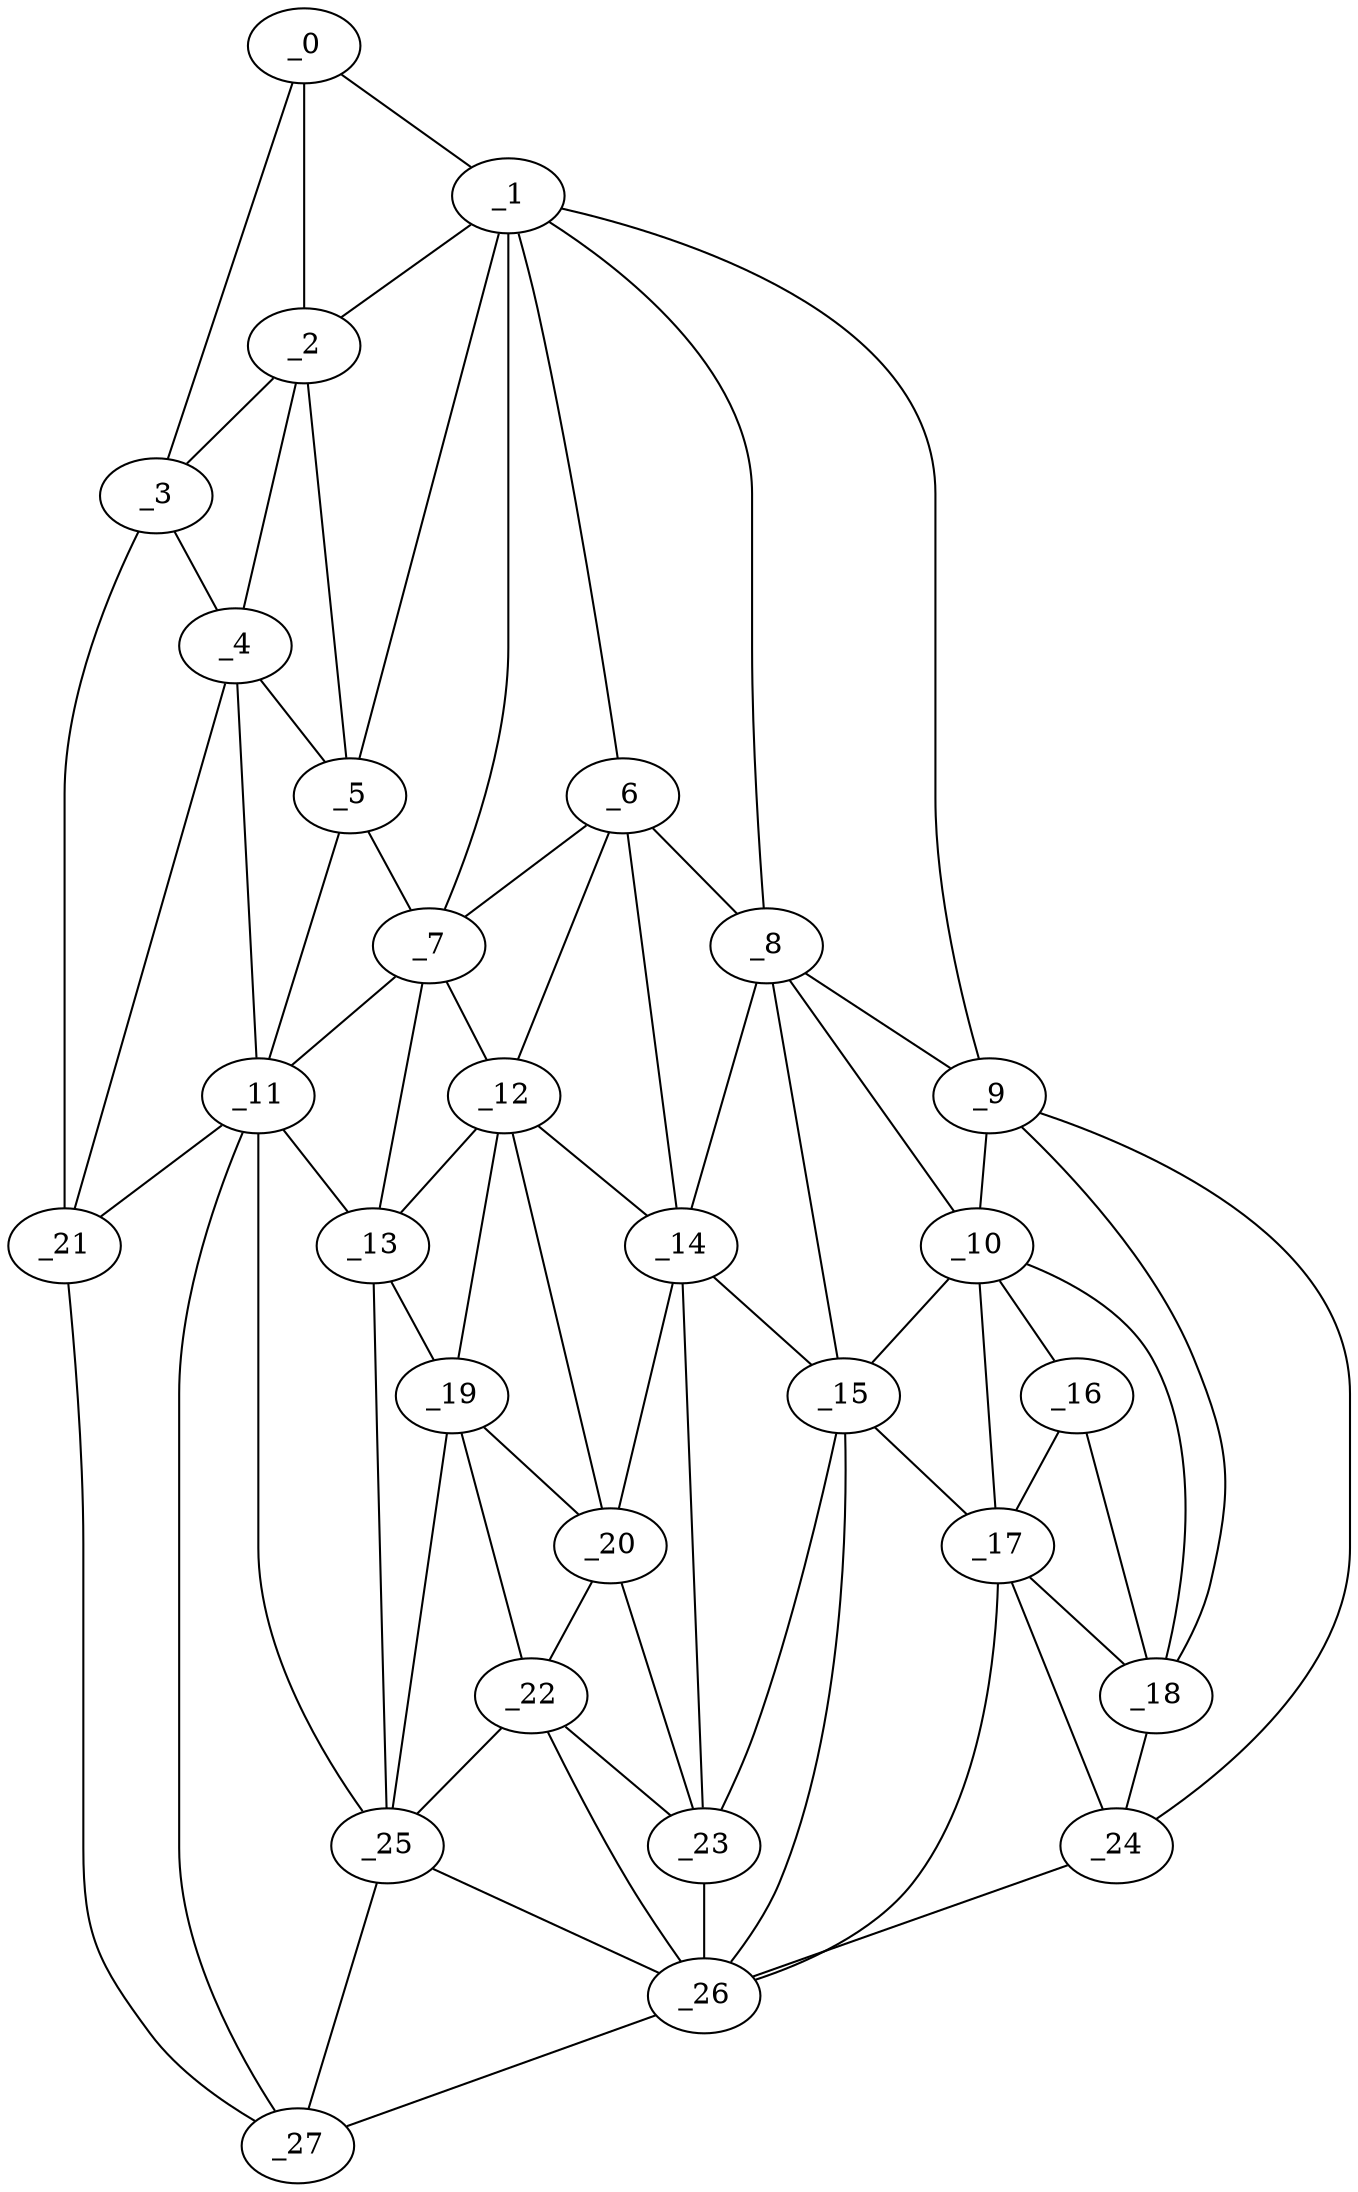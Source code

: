 graph "obj7__85.gxl" {
	_0	 [x=38,
		y=7];
	_1	 [x=43,
		y=68];
	_0 -- _1	 [valence=1];
	_2	 [x=55,
		y=13];
	_0 -- _2	 [valence=1];
	_3	 [x=66,
		y=9];
	_0 -- _3	 [valence=1];
	_1 -- _2	 [valence=2];
	_5	 [x=68,
		y=26];
	_1 -- _5	 [valence=2];
	_6	 [x=69,
		y=54];
	_1 -- _6	 [valence=1];
	_7	 [x=71,
		y=42];
	_1 -- _7	 [valence=2];
	_8	 [x=73,
		y=72];
	_1 -- _8	 [valence=2];
	_9	 [x=74,
		y=101];
	_1 -- _9	 [valence=1];
	_2 -- _3	 [valence=2];
	_4	 [x=67,
		y=20];
	_2 -- _4	 [valence=2];
	_2 -- _5	 [valence=2];
	_3 -- _4	 [valence=2];
	_21	 [x=93,
		y=13];
	_3 -- _21	 [valence=1];
	_4 -- _5	 [valence=1];
	_11	 [x=79,
		y=28];
	_4 -- _11	 [valence=2];
	_4 -- _21	 [valence=2];
	_5 -- _7	 [valence=2];
	_5 -- _11	 [valence=2];
	_6 -- _7	 [valence=2];
	_6 -- _8	 [valence=1];
	_12	 [x=80,
		y=50];
	_6 -- _12	 [valence=1];
	_14	 [x=82,
		y=61];
	_6 -- _14	 [valence=2];
	_7 -- _11	 [valence=1];
	_7 -- _12	 [valence=1];
	_13	 [x=81,
		y=45];
	_7 -- _13	 [valence=2];
	_8 -- _9	 [valence=2];
	_10	 [x=77,
		y=97];
	_8 -- _10	 [valence=2];
	_8 -- _14	 [valence=2];
	_15	 [x=83,
		y=79];
	_8 -- _15	 [valence=1];
	_9 -- _10	 [valence=2];
	_18	 [x=89,
		y=98];
	_9 -- _18	 [valence=2];
	_24	 [x=95,
		y=102];
	_9 -- _24	 [valence=1];
	_10 -- _15	 [valence=2];
	_16	 [x=87,
		y=95];
	_10 -- _16	 [valence=1];
	_17	 [x=89,
		y=89];
	_10 -- _17	 [valence=1];
	_10 -- _18	 [valence=2];
	_11 -- _13	 [valence=1];
	_11 -- _21	 [valence=2];
	_25	 [x=96,
		y=37];
	_11 -- _25	 [valence=2];
	_27	 [x=97,
		y=24];
	_11 -- _27	 [valence=1];
	_12 -- _13	 [valence=2];
	_12 -- _14	 [valence=2];
	_19	 [x=91,
		y=50];
	_12 -- _19	 [valence=2];
	_20	 [x=91,
		y=55];
	_12 -- _20	 [valence=2];
	_13 -- _19	 [valence=2];
	_13 -- _25	 [valence=2];
	_14 -- _15	 [valence=1];
	_14 -- _20	 [valence=1];
	_23	 [x=95,
		y=69];
	_14 -- _23	 [valence=2];
	_15 -- _17	 [valence=2];
	_15 -- _23	 [valence=2];
	_26	 [x=96,
		y=78];
	_15 -- _26	 [valence=2];
	_16 -- _17	 [valence=2];
	_16 -- _18	 [valence=2];
	_17 -- _18	 [valence=2];
	_17 -- _24	 [valence=2];
	_17 -- _26	 [valence=1];
	_18 -- _24	 [valence=1];
	_19 -- _20	 [valence=2];
	_22	 [x=95,
		y=53];
	_19 -- _22	 [valence=2];
	_19 -- _25	 [valence=1];
	_20 -- _22	 [valence=2];
	_20 -- _23	 [valence=2];
	_21 -- _27	 [valence=1];
	_22 -- _23	 [valence=2];
	_22 -- _25	 [valence=1];
	_22 -- _26	 [valence=2];
	_23 -- _26	 [valence=1];
	_24 -- _26	 [valence=1];
	_25 -- _26	 [valence=2];
	_25 -- _27	 [valence=2];
	_26 -- _27	 [valence=1];
}
